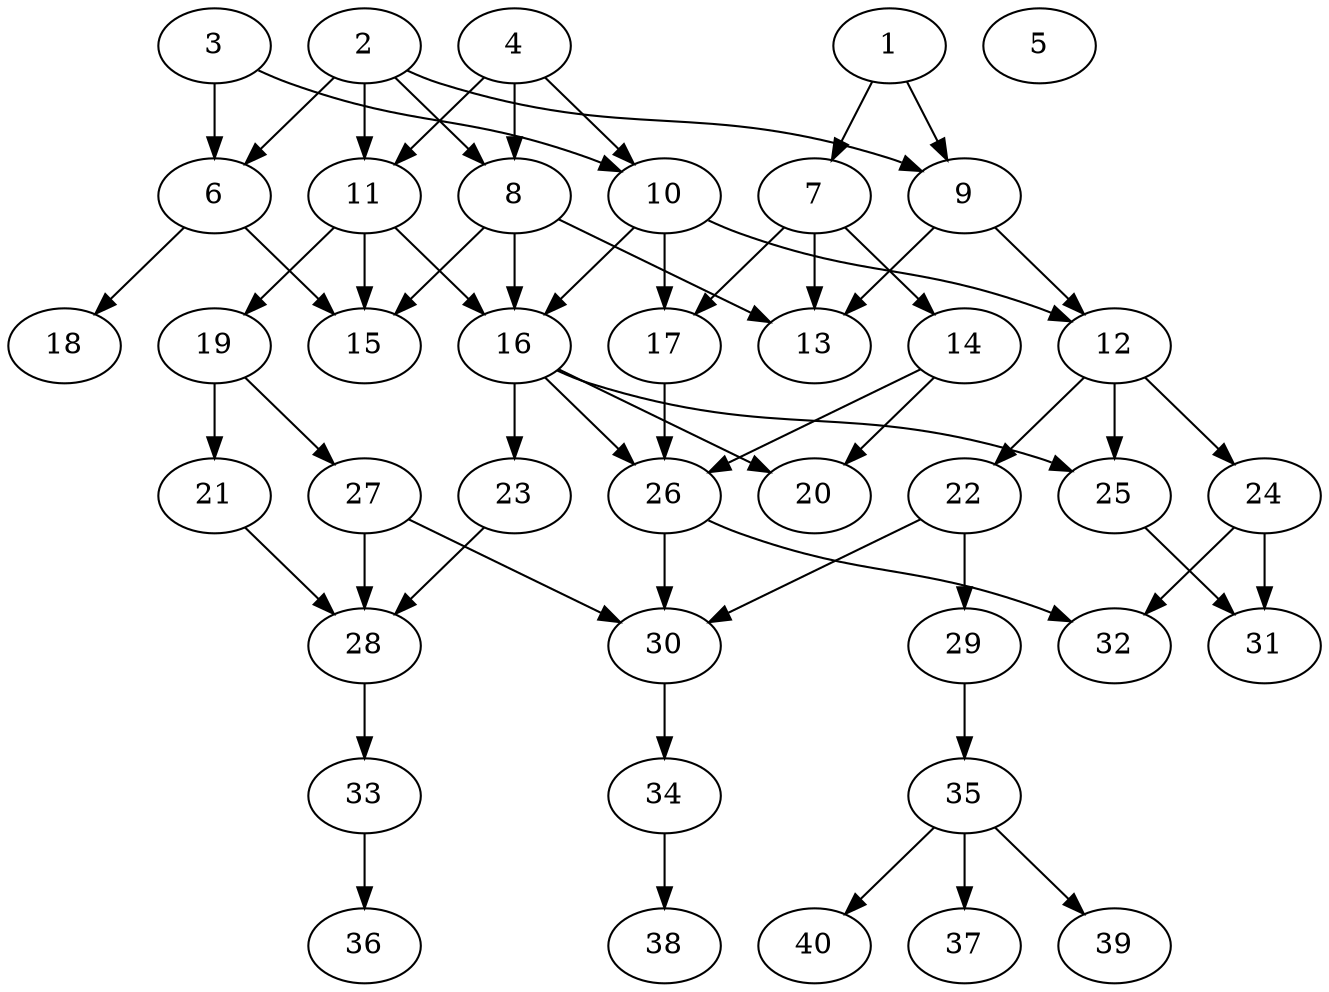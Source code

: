 // DAG automatically generated by daggen at Thu Oct  3 14:06:49 2019
// ./daggen --dot -n 40 --ccr 0.3 --fat 0.5 --regular 0.5 --density 0.5 --mindata 5242880 --maxdata 52428800 
digraph G {
  1 [size="142062933", alpha="0.05", expect_size="42618880"] 
  1 -> 7 [size ="42618880"]
  1 -> 9 [size ="42618880"]
  2 [size="101205333", alpha="0.01", expect_size="30361600"] 
  2 -> 6 [size ="30361600"]
  2 -> 8 [size ="30361600"]
  2 -> 9 [size ="30361600"]
  2 -> 11 [size ="30361600"]
  3 [size="120279040", alpha="0.14", expect_size="36083712"] 
  3 -> 6 [size ="36083712"]
  3 -> 10 [size ="36083712"]
  4 [size="34860373", alpha="0.13", expect_size="10458112"] 
  4 -> 8 [size ="10458112"]
  4 -> 10 [size ="10458112"]
  4 -> 11 [size ="10458112"]
  5 [size="159488000", alpha="0.07", expect_size="47846400"] 
  6 [size="66911573", alpha="0.03", expect_size="20073472"] 
  6 -> 15 [size ="20073472"]
  6 -> 18 [size ="20073472"]
  7 [size="100778667", alpha="0.07", expect_size="30233600"] 
  7 -> 13 [size ="30233600"]
  7 -> 14 [size ="30233600"]
  7 -> 17 [size ="30233600"]
  8 [size="102666240", alpha="0.08", expect_size="30799872"] 
  8 -> 13 [size ="30799872"]
  8 -> 15 [size ="30799872"]
  8 -> 16 [size ="30799872"]
  9 [size="163454293", alpha="0.07", expect_size="49036288"] 
  9 -> 12 [size ="49036288"]
  9 -> 13 [size ="49036288"]
  10 [size="160221867", alpha="0.09", expect_size="48066560"] 
  10 -> 12 [size ="48066560"]
  10 -> 16 [size ="48066560"]
  10 -> 17 [size ="48066560"]
  11 [size="70365867", alpha="0.05", expect_size="21109760"] 
  11 -> 15 [size ="21109760"]
  11 -> 16 [size ="21109760"]
  11 -> 19 [size ="21109760"]
  12 [size="107714560", alpha="0.13", expect_size="32314368"] 
  12 -> 22 [size ="32314368"]
  12 -> 24 [size ="32314368"]
  12 -> 25 [size ="32314368"]
  13 [size="112585387", alpha="0.12", expect_size="33775616"] 
  14 [size="67078827", alpha="0.09", expect_size="20123648"] 
  14 -> 20 [size ="20123648"]
  14 -> 26 [size ="20123648"]
  15 [size="167072427", alpha="0.11", expect_size="50121728"] 
  16 [size="68734293", alpha="0.02", expect_size="20620288"] 
  16 -> 20 [size ="20620288"]
  16 -> 23 [size ="20620288"]
  16 -> 25 [size ="20620288"]
  16 -> 26 [size ="20620288"]
  17 [size="91620693", alpha="0.10", expect_size="27486208"] 
  17 -> 26 [size ="27486208"]
  18 [size="147230720", alpha="0.18", expect_size="44169216"] 
  19 [size="49271467", alpha="0.18", expect_size="14781440"] 
  19 -> 21 [size ="14781440"]
  19 -> 27 [size ="14781440"]
  20 [size="102560427", alpha="0.06", expect_size="30768128"] 
  21 [size="173933227", alpha="0.09", expect_size="52179968"] 
  21 -> 28 [size ="52179968"]
  22 [size="58122240", alpha="0.03", expect_size="17436672"] 
  22 -> 29 [size ="17436672"]
  22 -> 30 [size ="17436672"]
  23 [size="160320853", alpha="0.11", expect_size="48096256"] 
  23 -> 28 [size ="48096256"]
  24 [size="96105813", alpha="0.00", expect_size="28831744"] 
  24 -> 31 [size ="28831744"]
  24 -> 32 [size ="28831744"]
  25 [size="167891627", alpha="0.08", expect_size="50367488"] 
  25 -> 31 [size ="50367488"]
  26 [size="94897493", alpha="0.01", expect_size="28469248"] 
  26 -> 30 [size ="28469248"]
  26 -> 32 [size ="28469248"]
  27 [size="110411093", alpha="0.06", expect_size="33123328"] 
  27 -> 28 [size ="33123328"]
  27 -> 30 [size ="33123328"]
  28 [size="32273067", alpha="0.01", expect_size="9681920"] 
  28 -> 33 [size ="9681920"]
  29 [size="172581547", alpha="0.15", expect_size="51774464"] 
  29 -> 35 [size ="51774464"]
  30 [size="157375147", alpha="0.07", expect_size="47212544"] 
  30 -> 34 [size ="47212544"]
  31 [size="45322240", alpha="0.05", expect_size="13596672"] 
  32 [size="118295893", alpha="0.16", expect_size="35488768"] 
  33 [size="145452373", alpha="0.18", expect_size="43635712"] 
  33 -> 36 [size ="43635712"]
  34 [size="72314880", alpha="0.06", expect_size="21694464"] 
  34 -> 38 [size ="21694464"]
  35 [size="73553920", alpha="0.14", expect_size="22066176"] 
  35 -> 37 [size ="22066176"]
  35 -> 39 [size ="22066176"]
  35 -> 40 [size ="22066176"]
  36 [size="133898240", alpha="0.08", expect_size="40169472"] 
  37 [size="145496747", alpha="0.12", expect_size="43649024"] 
  38 [size="34368853", alpha="0.12", expect_size="10310656"] 
  39 [size="42994347", alpha="0.16", expect_size="12898304"] 
  40 [size="160064853", alpha="0.11", expect_size="48019456"] 
}
